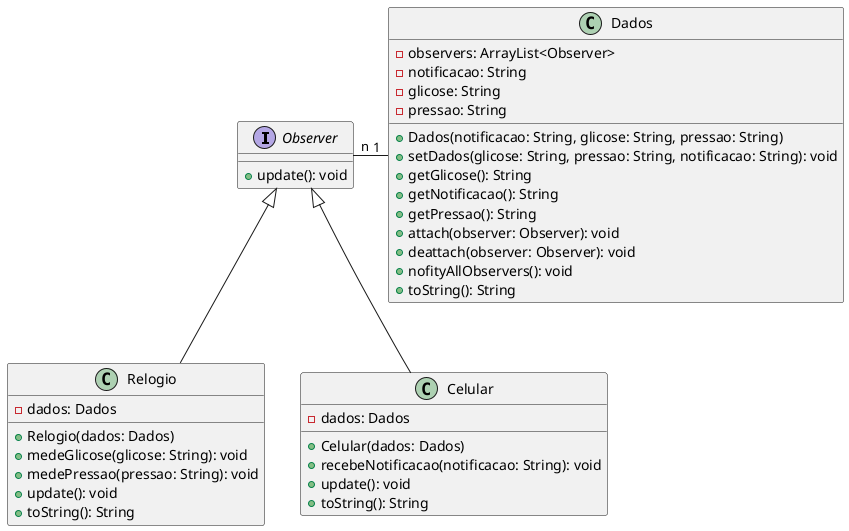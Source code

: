 @startuml DiagramaDeClasses

interface Observer {
    + update(): void
}

class Relogio {
    - dados: Dados
    + Relogio(dados: Dados)
    + medeGlicose(glicose: String): void
    + medePressao(pressao: String): void
    + update(): void
    + toString(): String
}

class Celular {
    - dados: Dados
    + Celular(dados: Dados)
    + recebeNotificacao(notificacao: String): void
    + update(): void
    + toString(): String
}

class Dados {
    - observers: ArrayList<Observer>
    - notificacao: String
    - glicose: String
    - pressao: String
    + Dados(notificacao: String, glicose: String, pressao: String)
    + setDados(glicose: String, pressao: String, notificacao: String): void
    + getGlicose(): String
    + getNotificacao(): String
    + getPressao(): String
    + attach(observer: Observer): void
    + deattach(observer: Observer): void
    + nofityAllObservers(): void
    + toString(): String
}

Relogio -up-|> Observer
Celular -up-|> Observer
Dados "1" -left- "n" Observer


@enduml